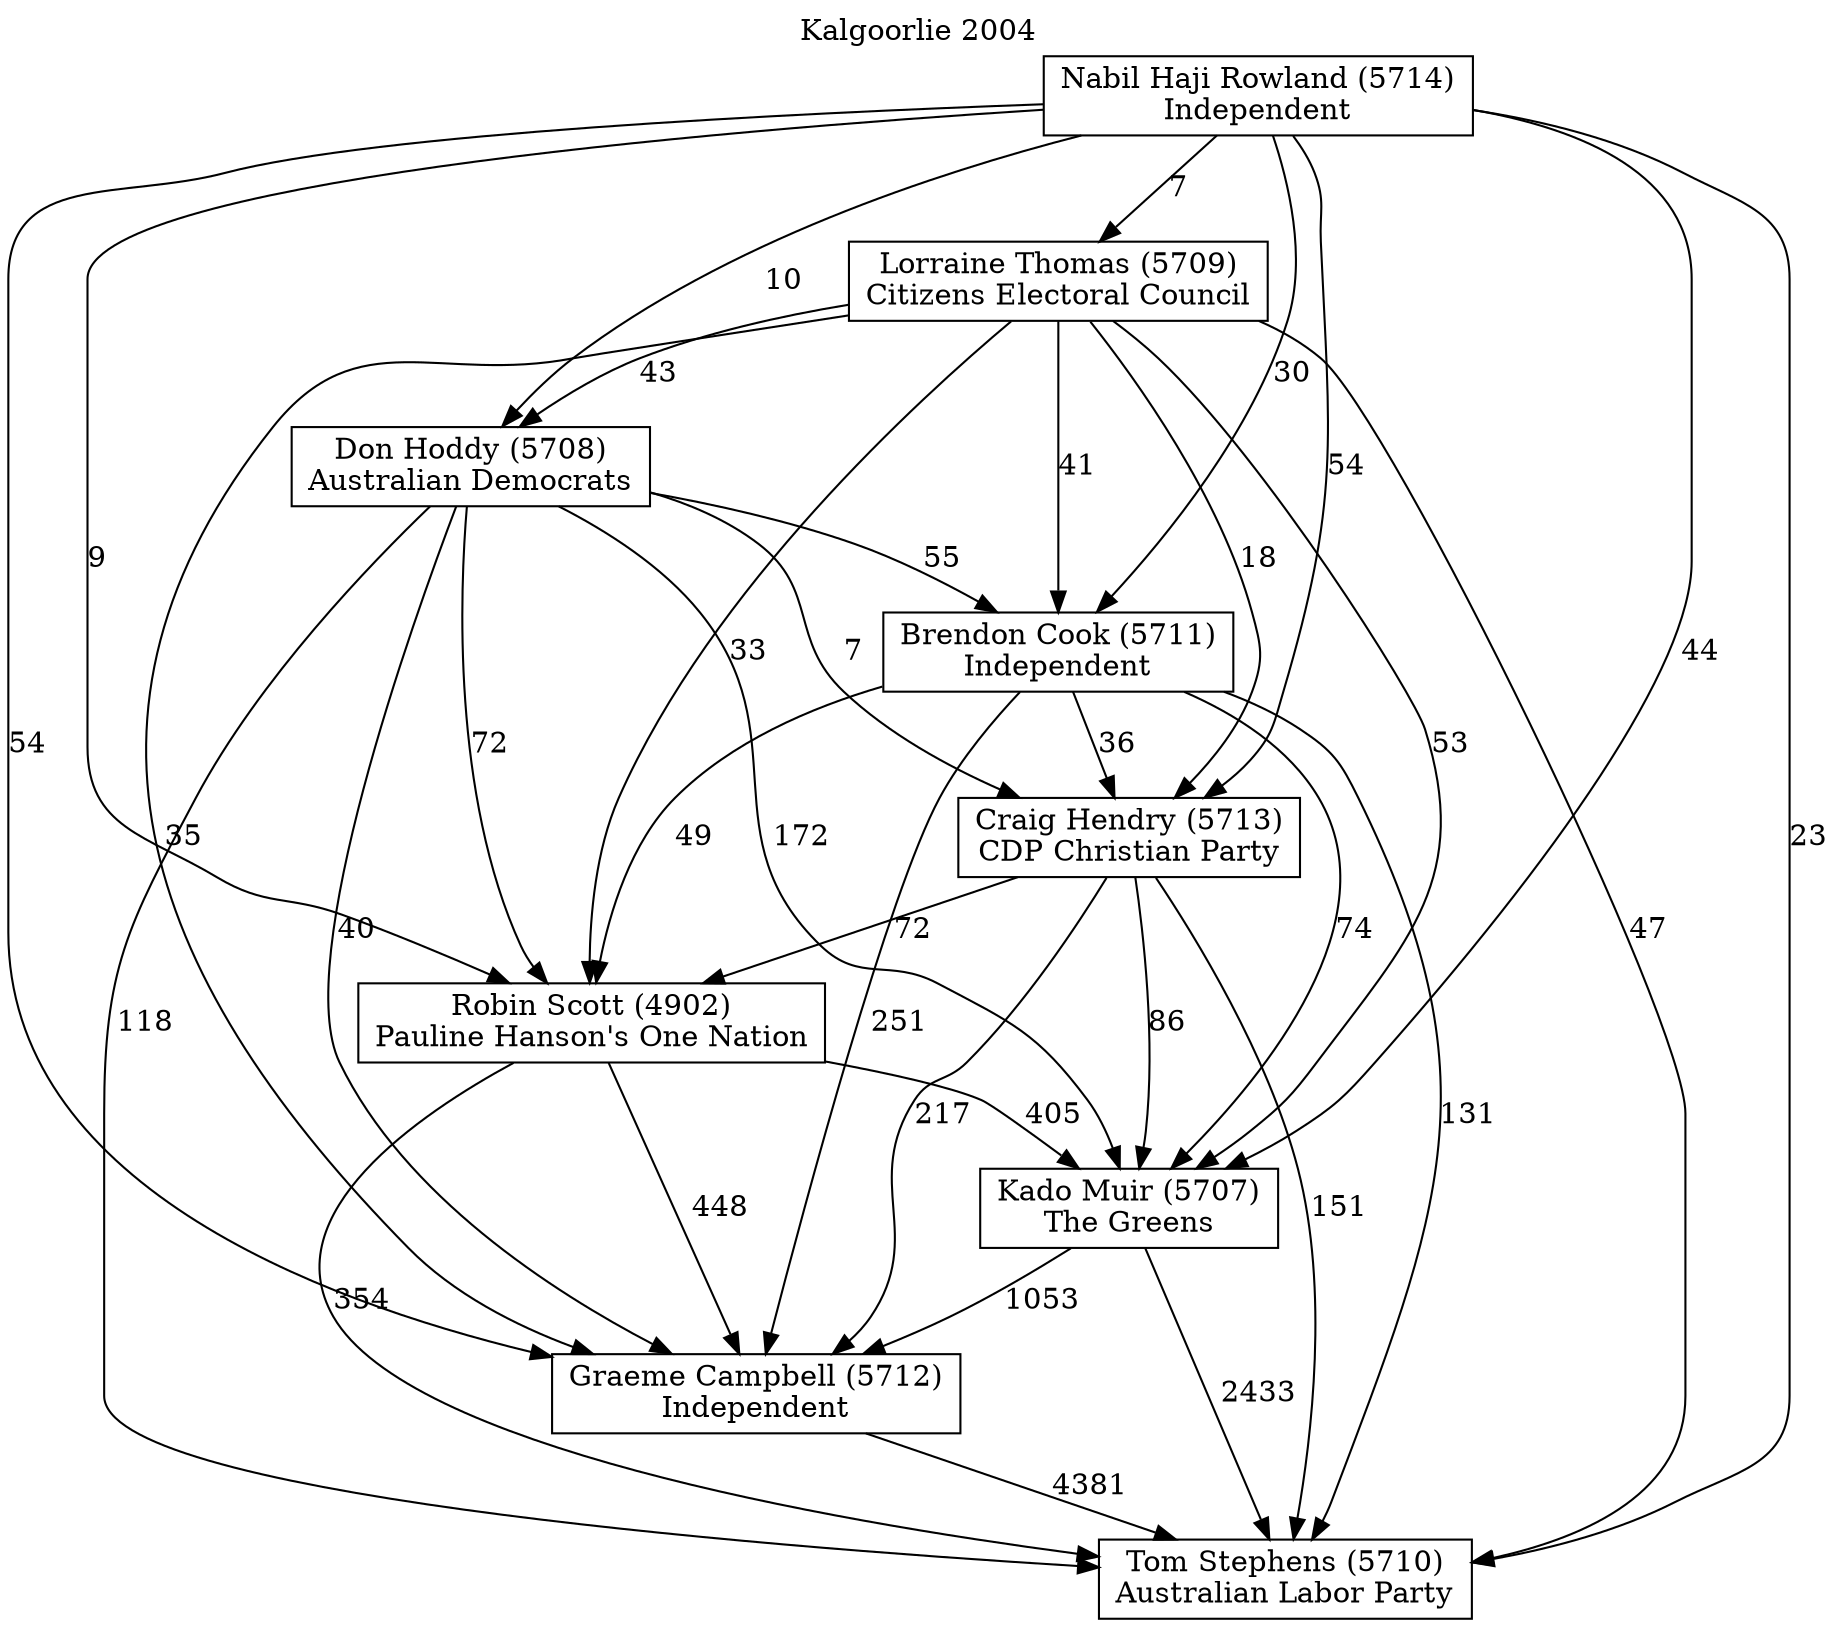 // House preference flow
digraph "Tom Stephens (5710)_Kalgoorlie_2004" {
	graph [label="Kalgoorlie 2004" labelloc=t mclimit=10]
	node [shape=box]
	"Brendon Cook (5711)" [label="Brendon Cook (5711)
Independent"]
	"Craig Hendry (5713)" [label="Craig Hendry (5713)
CDP Christian Party"]
	"Don Hoddy (5708)" [label="Don Hoddy (5708)
Australian Democrats"]
	"Graeme Campbell (5712)" [label="Graeme Campbell (5712)
Independent"]
	"Kado Muir (5707)" [label="Kado Muir (5707)
The Greens"]
	"Lorraine Thomas (5709)" [label="Lorraine Thomas (5709)
Citizens Electoral Council"]
	"Nabil Haji Rowland (5714)" [label="Nabil Haji Rowland (5714)
Independent"]
	"Robin Scott (4902)" [label="Robin Scott (4902)
Pauline Hanson's One Nation"]
	"Tom Stephens (5710)" [label="Tom Stephens (5710)
Australian Labor Party"]
	"Brendon Cook (5711)" -> "Craig Hendry (5713)" [label=36]
	"Brendon Cook (5711)" -> "Graeme Campbell (5712)" [label=251]
	"Brendon Cook (5711)" -> "Kado Muir (5707)" [label=74]
	"Brendon Cook (5711)" -> "Robin Scott (4902)" [label=49]
	"Brendon Cook (5711)" -> "Tom Stephens (5710)" [label=131]
	"Craig Hendry (5713)" -> "Graeme Campbell (5712)" [label=217]
	"Craig Hendry (5713)" -> "Kado Muir (5707)" [label=86]
	"Craig Hendry (5713)" -> "Robin Scott (4902)" [label=72]
	"Craig Hendry (5713)" -> "Tom Stephens (5710)" [label=151]
	"Don Hoddy (5708)" -> "Brendon Cook (5711)" [label=55]
	"Don Hoddy (5708)" -> "Craig Hendry (5713)" [label=7]
	"Don Hoddy (5708)" -> "Graeme Campbell (5712)" [label=40]
	"Don Hoddy (5708)" -> "Kado Muir (5707)" [label=172]
	"Don Hoddy (5708)" -> "Robin Scott (4902)" [label=72]
	"Don Hoddy (5708)" -> "Tom Stephens (5710)" [label=118]
	"Graeme Campbell (5712)" -> "Tom Stephens (5710)" [label=4381]
	"Kado Muir (5707)" -> "Graeme Campbell (5712)" [label=1053]
	"Kado Muir (5707)" -> "Tom Stephens (5710)" [label=2433]
	"Lorraine Thomas (5709)" -> "Brendon Cook (5711)" [label=41]
	"Lorraine Thomas (5709)" -> "Craig Hendry (5713)" [label=18]
	"Lorraine Thomas (5709)" -> "Don Hoddy (5708)" [label=43]
	"Lorraine Thomas (5709)" -> "Graeme Campbell (5712)" [label=35]
	"Lorraine Thomas (5709)" -> "Kado Muir (5707)" [label=53]
	"Lorraine Thomas (5709)" -> "Robin Scott (4902)" [label=33]
	"Lorraine Thomas (5709)" -> "Tom Stephens (5710)" [label=47]
	"Nabil Haji Rowland (5714)" -> "Brendon Cook (5711)" [label=30]
	"Nabil Haji Rowland (5714)" -> "Craig Hendry (5713)" [label=54]
	"Nabil Haji Rowland (5714)" -> "Don Hoddy (5708)" [label=10]
	"Nabil Haji Rowland (5714)" -> "Graeme Campbell (5712)" [label=54]
	"Nabil Haji Rowland (5714)" -> "Kado Muir (5707)" [label=44]
	"Nabil Haji Rowland (5714)" -> "Lorraine Thomas (5709)" [label=7]
	"Nabil Haji Rowland (5714)" -> "Robin Scott (4902)" [label=9]
	"Nabil Haji Rowland (5714)" -> "Tom Stephens (5710)" [label=23]
	"Robin Scott (4902)" -> "Graeme Campbell (5712)" [label=448]
	"Robin Scott (4902)" -> "Kado Muir (5707)" [label=405]
	"Robin Scott (4902)" -> "Tom Stephens (5710)" [label=354]
}
